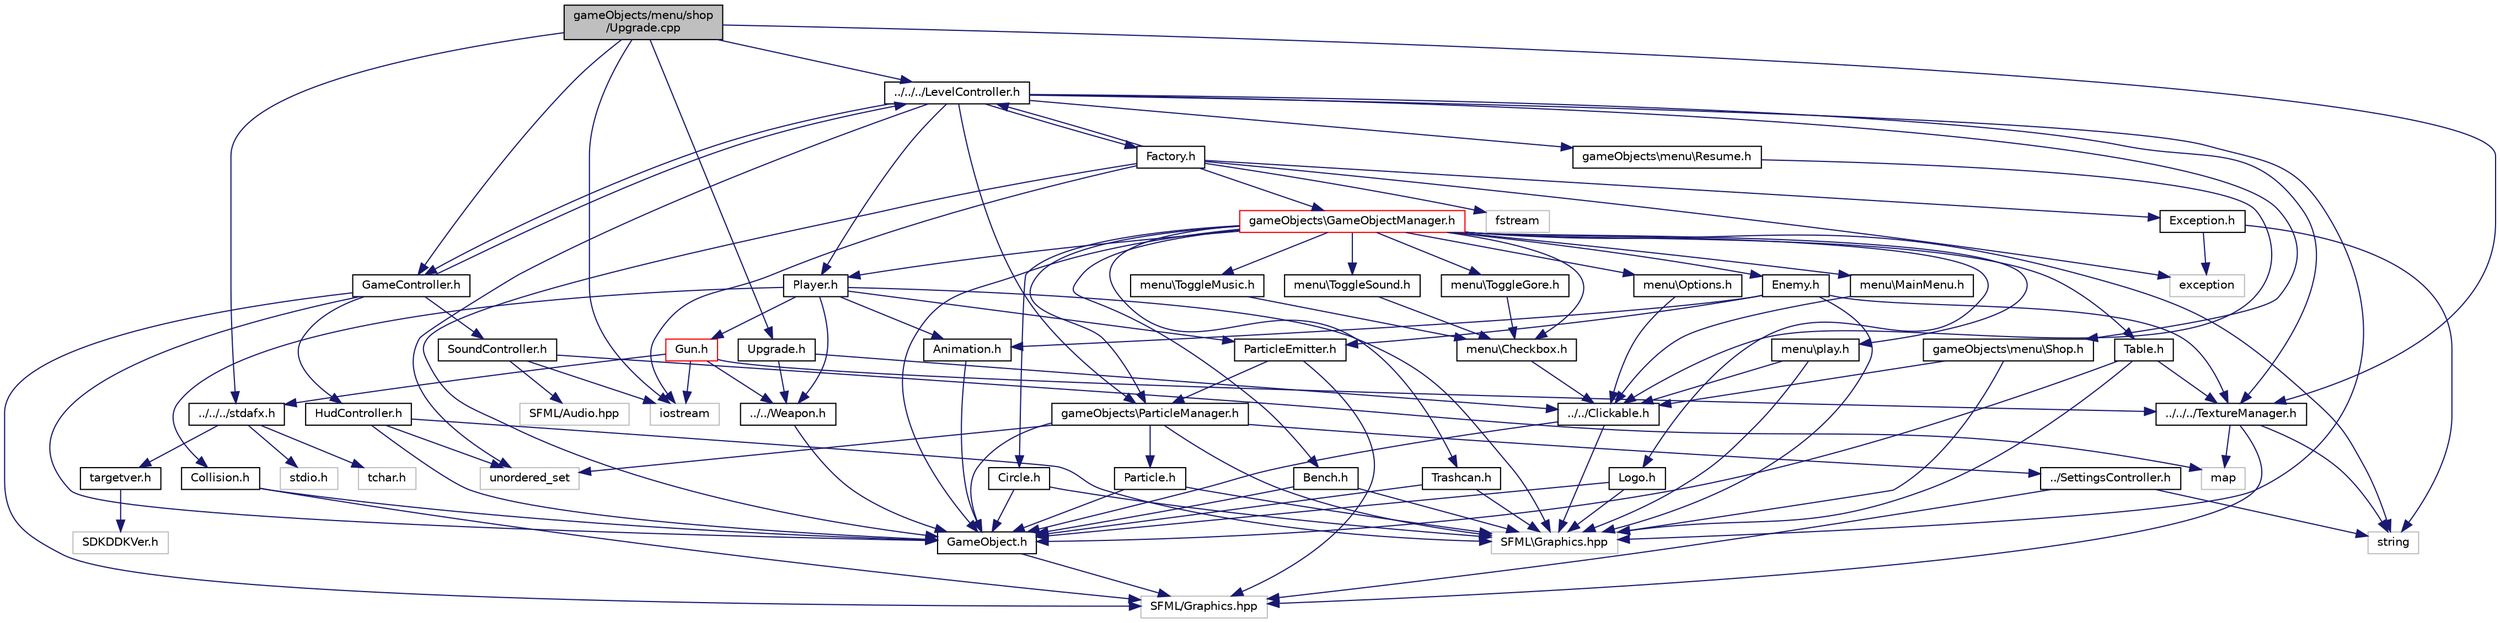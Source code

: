 digraph "gameObjects/menu/shop/Upgrade.cpp"
{
  edge [fontname="Helvetica",fontsize="10",labelfontname="Helvetica",labelfontsize="10"];
  node [fontname="Helvetica",fontsize="10",shape=record];
  Node1 [label="gameObjects/menu/shop\l/Upgrade.cpp",height=0.2,width=0.4,color="black", fillcolor="grey75", style="filled", fontcolor="black"];
  Node1 -> Node2 [color="midnightblue",fontsize="10",style="solid",fontname="Helvetica"];
  Node2 [label="../../../stdafx.h",height=0.2,width=0.4,color="black", fillcolor="white", style="filled",URL="$stdafx_8h.html"];
  Node2 -> Node3 [color="midnightblue",fontsize="10",style="solid",fontname="Helvetica"];
  Node3 [label="targetver.h",height=0.2,width=0.4,color="black", fillcolor="white", style="filled",URL="$targetver_8h.html"];
  Node3 -> Node4 [color="midnightblue",fontsize="10",style="solid",fontname="Helvetica"];
  Node4 [label="SDKDDKVer.h",height=0.2,width=0.4,color="grey75", fillcolor="white", style="filled"];
  Node2 -> Node5 [color="midnightblue",fontsize="10",style="solid",fontname="Helvetica"];
  Node5 [label="stdio.h",height=0.2,width=0.4,color="grey75", fillcolor="white", style="filled"];
  Node2 -> Node6 [color="midnightblue",fontsize="10",style="solid",fontname="Helvetica"];
  Node6 [label="tchar.h",height=0.2,width=0.4,color="grey75", fillcolor="white", style="filled"];
  Node1 -> Node7 [color="midnightblue",fontsize="10",style="solid",fontname="Helvetica"];
  Node7 [label="Upgrade.h",height=0.2,width=0.4,color="black", fillcolor="white", style="filled",URL="$_upgrade_8h.html"];
  Node7 -> Node8 [color="midnightblue",fontsize="10",style="solid",fontname="Helvetica"];
  Node8 [label="../../Clickable.h",height=0.2,width=0.4,color="black", fillcolor="white", style="filled",URL="$_clickable_8h.html"];
  Node8 -> Node9 [color="midnightblue",fontsize="10",style="solid",fontname="Helvetica"];
  Node9 [label="SFML\\Graphics.hpp",height=0.2,width=0.4,color="grey75", fillcolor="white", style="filled"];
  Node8 -> Node10 [color="midnightblue",fontsize="10",style="solid",fontname="Helvetica"];
  Node10 [label="GameObject.h",height=0.2,width=0.4,color="black", fillcolor="white", style="filled",URL="$_game_object_8h.html"];
  Node10 -> Node11 [color="midnightblue",fontsize="10",style="solid",fontname="Helvetica"];
  Node11 [label="SFML/Graphics.hpp",height=0.2,width=0.4,color="grey75", fillcolor="white", style="filled"];
  Node7 -> Node12 [color="midnightblue",fontsize="10",style="solid",fontname="Helvetica"];
  Node12 [label="../../Weapon.h",height=0.2,width=0.4,color="black", fillcolor="white", style="filled",URL="$_weapon_8h.html"];
  Node12 -> Node10 [color="midnightblue",fontsize="10",style="solid",fontname="Helvetica"];
  Node1 -> Node13 [color="midnightblue",fontsize="10",style="solid",fontname="Helvetica"];
  Node13 [label="../../../TextureManager.h",height=0.2,width=0.4,color="black", fillcolor="white", style="filled",URL="$_texture_manager_8h.html"];
  Node13 -> Node14 [color="midnightblue",fontsize="10",style="solid",fontname="Helvetica"];
  Node14 [label="string",height=0.2,width=0.4,color="grey75", fillcolor="white", style="filled"];
  Node13 -> Node11 [color="midnightblue",fontsize="10",style="solid",fontname="Helvetica"];
  Node13 -> Node15 [color="midnightblue",fontsize="10",style="solid",fontname="Helvetica"];
  Node15 [label="map",height=0.2,width=0.4,color="grey75", fillcolor="white", style="filled"];
  Node1 -> Node16 [color="midnightblue",fontsize="10",style="solid",fontname="Helvetica"];
  Node16 [label="iostream",height=0.2,width=0.4,color="grey75", fillcolor="white", style="filled"];
  Node1 -> Node17 [color="midnightblue",fontsize="10",style="solid",fontname="Helvetica"];
  Node17 [label="../../../LevelController.h",height=0.2,width=0.4,color="black", fillcolor="white", style="filled",URL="$_level_controller_8h.html"];
  Node17 -> Node18 [color="midnightblue",fontsize="10",style="solid",fontname="Helvetica"];
  Node18 [label="GameController.h",height=0.2,width=0.4,color="black", fillcolor="white", style="filled",URL="$_game_controller_8h.html"];
  Node18 -> Node19 [color="midnightblue",fontsize="10",style="solid",fontname="Helvetica"];
  Node19 [label="SoundController.h",height=0.2,width=0.4,color="black", fillcolor="white", style="filled",URL="$_sound_controller_8h.html"];
  Node19 -> Node20 [color="midnightblue",fontsize="10",style="solid",fontname="Helvetica"];
  Node20 [label="SFML/Audio.hpp",height=0.2,width=0.4,color="grey75", fillcolor="white", style="filled"];
  Node19 -> Node16 [color="midnightblue",fontsize="10",style="solid",fontname="Helvetica"];
  Node19 -> Node15 [color="midnightblue",fontsize="10",style="solid",fontname="Helvetica"];
  Node18 -> Node11 [color="midnightblue",fontsize="10",style="solid",fontname="Helvetica"];
  Node18 -> Node10 [color="midnightblue",fontsize="10",style="solid",fontname="Helvetica"];
  Node18 -> Node17 [color="midnightblue",fontsize="10",style="solid",fontname="Helvetica"];
  Node18 -> Node21 [color="midnightblue",fontsize="10",style="solid",fontname="Helvetica"];
  Node21 [label="HudController.h",height=0.2,width=0.4,color="black", fillcolor="white", style="filled",URL="$_hud_controller_8h.html"];
  Node21 -> Node9 [color="midnightblue",fontsize="10",style="solid",fontname="Helvetica"];
  Node21 -> Node22 [color="midnightblue",fontsize="10",style="solid",fontname="Helvetica"];
  Node22 [label="unordered_set",height=0.2,width=0.4,color="grey75", fillcolor="white", style="filled"];
  Node21 -> Node10 [color="midnightblue",fontsize="10",style="solid",fontname="Helvetica"];
  Node17 -> Node13 [color="midnightblue",fontsize="10",style="solid",fontname="Helvetica"];
  Node17 -> Node23 [color="midnightblue",fontsize="10",style="solid",fontname="Helvetica"];
  Node23 [label="gameObjects\\ParticleManager.h",height=0.2,width=0.4,color="black", fillcolor="white", style="filled",URL="$_particle_manager_8h.html"];
  Node23 -> Node10 [color="midnightblue",fontsize="10",style="solid",fontname="Helvetica"];
  Node23 -> Node24 [color="midnightblue",fontsize="10",style="solid",fontname="Helvetica"];
  Node24 [label="Particle.h",height=0.2,width=0.4,color="black", fillcolor="white", style="filled",URL="$_particle_8h.html"];
  Node24 -> Node10 [color="midnightblue",fontsize="10",style="solid",fontname="Helvetica"];
  Node24 -> Node9 [color="midnightblue",fontsize="10",style="solid",fontname="Helvetica"];
  Node23 -> Node9 [color="midnightblue",fontsize="10",style="solid",fontname="Helvetica"];
  Node23 -> Node22 [color="midnightblue",fontsize="10",style="solid",fontname="Helvetica"];
  Node23 -> Node25 [color="midnightblue",fontsize="10",style="solid",fontname="Helvetica"];
  Node25 [label="../SettingsController.h",height=0.2,width=0.4,color="black", fillcolor="white", style="filled",URL="$_settings_controller_8h.html"];
  Node25 -> Node14 [color="midnightblue",fontsize="10",style="solid",fontname="Helvetica"];
  Node25 -> Node11 [color="midnightblue",fontsize="10",style="solid",fontname="Helvetica"];
  Node17 -> Node26 [color="midnightblue",fontsize="10",style="solid",fontname="Helvetica"];
  Node26 [label="Factory.h",height=0.2,width=0.4,color="black", fillcolor="white", style="filled",URL="$_factory_8h.html"];
  Node26 -> Node27 [color="midnightblue",fontsize="10",style="solid",fontname="Helvetica"];
  Node27 [label="gameObjects\\GameObjectManager.h",height=0.2,width=0.4,color="red", fillcolor="white", style="filled",URL="$_game_object_manager_8h.html"];
  Node27 -> Node10 [color="midnightblue",fontsize="10",style="solid",fontname="Helvetica"];
  Node27 -> Node23 [color="midnightblue",fontsize="10",style="solid",fontname="Helvetica"];
  Node27 -> Node28 [color="midnightblue",fontsize="10",style="solid",fontname="Helvetica"];
  Node28 [label="Circle.h",height=0.2,width=0.4,color="black", fillcolor="white", style="filled",URL="$_circle_8h.html"];
  Node28 -> Node10 [color="midnightblue",fontsize="10",style="solid",fontname="Helvetica"];
  Node28 -> Node9 [color="midnightblue",fontsize="10",style="solid",fontname="Helvetica"];
  Node27 -> Node29 [color="midnightblue",fontsize="10",style="solid",fontname="Helvetica"];
  Node29 [label="Logo.h",height=0.2,width=0.4,color="black", fillcolor="white", style="filled",URL="$_logo_8h.html"];
  Node29 -> Node10 [color="midnightblue",fontsize="10",style="solid",fontname="Helvetica"];
  Node29 -> Node9 [color="midnightblue",fontsize="10",style="solid",fontname="Helvetica"];
  Node27 -> Node30 [color="midnightblue",fontsize="10",style="solid",fontname="Helvetica"];
  Node30 [label="Player.h",height=0.2,width=0.4,color="black", fillcolor="white", style="filled",URL="$_player_8h.html"];
  Node30 -> Node31 [color="midnightblue",fontsize="10",style="solid",fontname="Helvetica"];
  Node31 [label="Animation.h",height=0.2,width=0.4,color="black", fillcolor="white", style="filled",URL="$_animation_8h.html"];
  Node31 -> Node10 [color="midnightblue",fontsize="10",style="solid",fontname="Helvetica"];
  Node30 -> Node9 [color="midnightblue",fontsize="10",style="solid",fontname="Helvetica"];
  Node30 -> Node32 [color="midnightblue",fontsize="10",style="solid",fontname="Helvetica"];
  Node32 [label="ParticleEmitter.h",height=0.2,width=0.4,color="black", fillcolor="white", style="filled",URL="$_particle_emitter_8h.html"];
  Node32 -> Node11 [color="midnightblue",fontsize="10",style="solid",fontname="Helvetica"];
  Node32 -> Node23 [color="midnightblue",fontsize="10",style="solid",fontname="Helvetica"];
  Node30 -> Node12 [color="midnightblue",fontsize="10",style="solid",fontname="Helvetica"];
  Node30 -> Node33 [color="midnightblue",fontsize="10",style="solid",fontname="Helvetica"];
  Node33 [label="Gun.h",height=0.2,width=0.4,color="red", fillcolor="white", style="filled",URL="$_gun_8h.html"];
  Node33 -> Node2 [color="midnightblue",fontsize="10",style="solid",fontname="Helvetica"];
  Node33 -> Node12 [color="midnightblue",fontsize="10",style="solid",fontname="Helvetica"];
  Node33 -> Node13 [color="midnightblue",fontsize="10",style="solid",fontname="Helvetica"];
  Node33 -> Node16 [color="midnightblue",fontsize="10",style="solid",fontname="Helvetica"];
  Node30 -> Node34 [color="midnightblue",fontsize="10",style="solid",fontname="Helvetica"];
  Node34 [label="Collision.h",height=0.2,width=0.4,color="black", fillcolor="white", style="filled",URL="$_collision_8h.html"];
  Node34 -> Node11 [color="midnightblue",fontsize="10",style="solid",fontname="Helvetica"];
  Node34 -> Node10 [color="midnightblue",fontsize="10",style="solid",fontname="Helvetica"];
  Node27 -> Node14 [color="midnightblue",fontsize="10",style="solid",fontname="Helvetica"];
  Node27 -> Node35 [color="midnightblue",fontsize="10",style="solid",fontname="Helvetica"];
  Node35 [label="Table.h",height=0.2,width=0.4,color="black", fillcolor="white", style="filled",URL="$_table_8h.html"];
  Node35 -> Node10 [color="midnightblue",fontsize="10",style="solid",fontname="Helvetica"];
  Node35 -> Node13 [color="midnightblue",fontsize="10",style="solid",fontname="Helvetica"];
  Node35 -> Node9 [color="midnightblue",fontsize="10",style="solid",fontname="Helvetica"];
  Node27 -> Node36 [color="midnightblue",fontsize="10",style="solid",fontname="Helvetica"];
  Node36 [label="Bench.h",height=0.2,width=0.4,color="black", fillcolor="white", style="filled",URL="$_bench_8h.html"];
  Node36 -> Node10 [color="midnightblue",fontsize="10",style="solid",fontname="Helvetica"];
  Node36 -> Node9 [color="midnightblue",fontsize="10",style="solid",fontname="Helvetica"];
  Node27 -> Node37 [color="midnightblue",fontsize="10",style="solid",fontname="Helvetica"];
  Node37 [label="Trashcan.h",height=0.2,width=0.4,color="black", fillcolor="white", style="filled",URL="$_trashcan_8h.html"];
  Node37 -> Node10 [color="midnightblue",fontsize="10",style="solid",fontname="Helvetica"];
  Node37 -> Node9 [color="midnightblue",fontsize="10",style="solid",fontname="Helvetica"];
  Node27 -> Node38 [color="midnightblue",fontsize="10",style="solid",fontname="Helvetica"];
  Node38 [label="Enemy.h",height=0.2,width=0.4,color="black", fillcolor="white", style="filled",URL="$_enemy_8h.html"];
  Node38 -> Node31 [color="midnightblue",fontsize="10",style="solid",fontname="Helvetica"];
  Node38 -> Node13 [color="midnightblue",fontsize="10",style="solid",fontname="Helvetica"];
  Node38 -> Node9 [color="midnightblue",fontsize="10",style="solid",fontname="Helvetica"];
  Node38 -> Node32 [color="midnightblue",fontsize="10",style="solid",fontname="Helvetica"];
  Node27 -> Node39 [color="midnightblue",fontsize="10",style="solid",fontname="Helvetica"];
  Node39 [label="menu\\play.h",height=0.2,width=0.4,color="black", fillcolor="white", style="filled",URL="$play_8h.html"];
  Node39 -> Node8 [color="midnightblue",fontsize="10",style="solid",fontname="Helvetica"];
  Node39 -> Node9 [color="midnightblue",fontsize="10",style="solid",fontname="Helvetica"];
  Node27 -> Node40 [color="midnightblue",fontsize="10",style="solid",fontname="Helvetica"];
  Node40 [label="menu\\Options.h",height=0.2,width=0.4,color="black", fillcolor="white", style="filled",URL="$_options_8h.html"];
  Node40 -> Node8 [color="midnightblue",fontsize="10",style="solid",fontname="Helvetica"];
  Node27 -> Node41 [color="midnightblue",fontsize="10",style="solid",fontname="Helvetica"];
  Node41 [label="menu\\MainMenu.h",height=0.2,width=0.4,color="black", fillcolor="white", style="filled",URL="$_main_menu_8h.html"];
  Node41 -> Node8 [color="midnightblue",fontsize="10",style="solid",fontname="Helvetica"];
  Node27 -> Node42 [color="midnightblue",fontsize="10",style="solid",fontname="Helvetica"];
  Node42 [label="menu\\Checkbox.h",height=0.2,width=0.4,color="black", fillcolor="white", style="filled",URL="$_checkbox_8h.html"];
  Node42 -> Node8 [color="midnightblue",fontsize="10",style="solid",fontname="Helvetica"];
  Node27 -> Node43 [color="midnightblue",fontsize="10",style="solid",fontname="Helvetica"];
  Node43 [label="menu\\ToggleMusic.h",height=0.2,width=0.4,color="black", fillcolor="white", style="filled",URL="$_toggle_music_8h.html"];
  Node43 -> Node42 [color="midnightblue",fontsize="10",style="solid",fontname="Helvetica"];
  Node27 -> Node44 [color="midnightblue",fontsize="10",style="solid",fontname="Helvetica"];
  Node44 [label="menu\\ToggleSound.h",height=0.2,width=0.4,color="black", fillcolor="white", style="filled",URL="$_toggle_sound_8h.html"];
  Node44 -> Node42 [color="midnightblue",fontsize="10",style="solid",fontname="Helvetica"];
  Node27 -> Node45 [color="midnightblue",fontsize="10",style="solid",fontname="Helvetica"];
  Node45 [label="menu\\ToggleGore.h",height=0.2,width=0.4,color="black", fillcolor="white", style="filled",URL="$_toggle_gore_8h.html"];
  Node45 -> Node42 [color="midnightblue",fontsize="10",style="solid",fontname="Helvetica"];
  Node26 -> Node10 [color="midnightblue",fontsize="10",style="solid",fontname="Helvetica"];
  Node26 -> Node17 [color="midnightblue",fontsize="10",style="solid",fontname="Helvetica"];
  Node26 -> Node46 [color="midnightblue",fontsize="10",style="solid",fontname="Helvetica"];
  Node46 [label="Exception.h",height=0.2,width=0.4,color="black", fillcolor="white", style="filled",URL="$_exception_8h.html"];
  Node46 -> Node47 [color="midnightblue",fontsize="10",style="solid",fontname="Helvetica"];
  Node47 [label="exception",height=0.2,width=0.4,color="grey75", fillcolor="white", style="filled"];
  Node46 -> Node14 [color="midnightblue",fontsize="10",style="solid",fontname="Helvetica"];
  Node26 -> Node47 [color="midnightblue",fontsize="10",style="solid",fontname="Helvetica"];
  Node26 -> Node48 [color="midnightblue",fontsize="10",style="solid",fontname="Helvetica"];
  Node48 [label="fstream",height=0.2,width=0.4,color="grey75", fillcolor="white", style="filled"];
  Node26 -> Node16 [color="midnightblue",fontsize="10",style="solid",fontname="Helvetica"];
  Node17 -> Node30 [color="midnightblue",fontsize="10",style="solid",fontname="Helvetica"];
  Node17 -> Node9 [color="midnightblue",fontsize="10",style="solid",fontname="Helvetica"];
  Node17 -> Node22 [color="midnightblue",fontsize="10",style="solid",fontname="Helvetica"];
  Node17 -> Node49 [color="midnightblue",fontsize="10",style="solid",fontname="Helvetica"];
  Node49 [label="gameObjects\\menu\\Resume.h",height=0.2,width=0.4,color="black", fillcolor="white", style="filled",URL="$_resume_8h.html"];
  Node49 -> Node8 [color="midnightblue",fontsize="10",style="solid",fontname="Helvetica"];
  Node17 -> Node50 [color="midnightblue",fontsize="10",style="solid",fontname="Helvetica"];
  Node50 [label="gameObjects\\menu\\Shop.h",height=0.2,width=0.4,color="black", fillcolor="white", style="filled",URL="$_shop_8h.html"];
  Node50 -> Node8 [color="midnightblue",fontsize="10",style="solid",fontname="Helvetica"];
  Node50 -> Node9 [color="midnightblue",fontsize="10",style="solid",fontname="Helvetica"];
  Node1 -> Node18 [color="midnightblue",fontsize="10",style="solid",fontname="Helvetica"];
}
